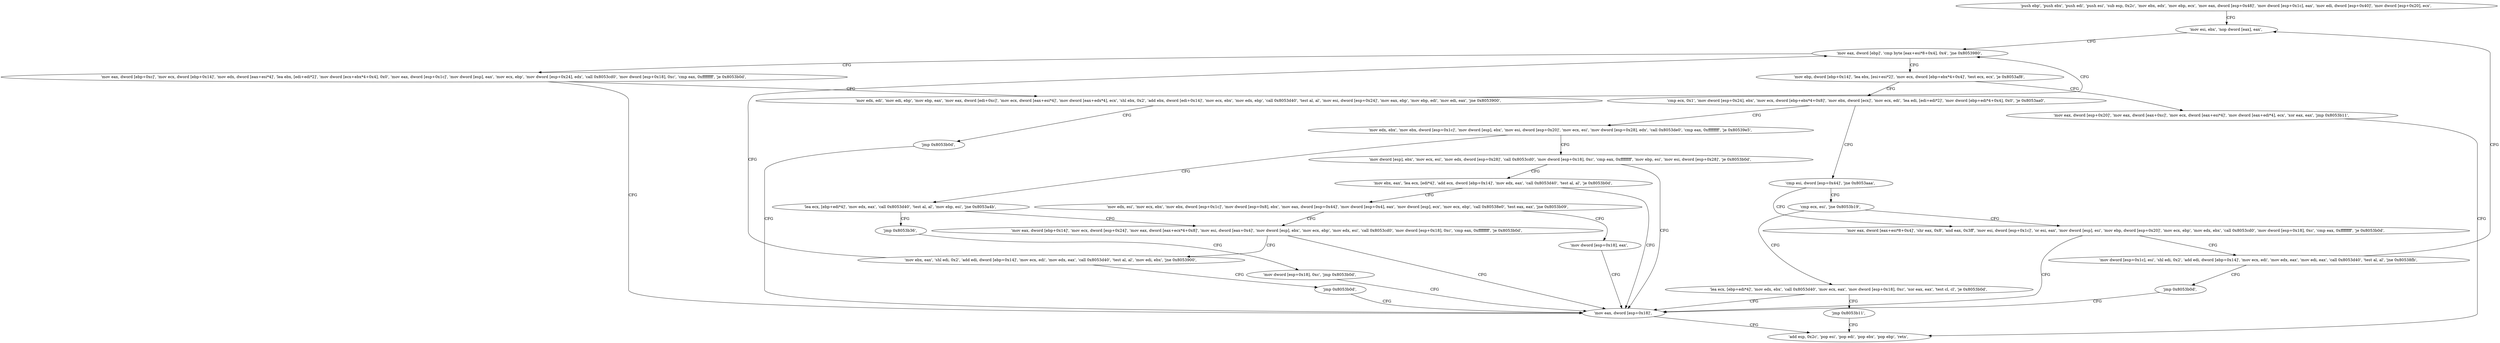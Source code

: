 digraph "func" {
"134559968" [label = "'push ebp', 'push ebx', 'push edi', 'push esi', 'sub esp, 0x2c', 'mov ebx, edx', 'mov ebp, ecx', 'mov eax, dword [esp+0x48]', 'mov dword [esp+0x1c], eax', 'mov edi, dword [esp+0x40]', 'mov dword [esp+0x20], ecx', " ]
"134559995" [label = "'mov esi, ebx', 'nop dword [eax], eax', " ]
"134560128" [label = "'mov ebp, dword [ebp+0x14]', 'lea ebx, [esi+esi*2]', 'mov ecx, dword [ebp+ebx*4+0x4]', 'test ecx, ecx', 'je 0x8053af8', " ]
"134560504" [label = "'mov eax, dword [esp+0x20]', 'mov eax, dword [eax+0xc]', 'mov ecx, dword [eax+esi*4]', 'mov dword [eax+edi*4], ecx', 'xor eax, eax', 'jmp 0x8053b11', " ]
"134560146" [label = "'cmp ecx, 0x1', 'mov dword [esp+0x24], ebx', 'mov ecx, dword [ebp+ebx*4+0x8]', 'mov ebx, dword [ecx]', 'mov ecx, edi', 'lea edi, [edi+edi*2]', 'mov dword [ebp+edi*4+0x4], 0x0', 'je 0x8053aa0', " ]
"134560010" [label = "'mov eax, dword [ebp+0xc]', 'mov ecx, dword [ebp+0x14]', 'mov edx, dword [eax+esi*4]', 'lea ebx, [edi+edi*2]', 'mov dword [ecx+ebx*4+0x4], 0x0', 'mov eax, dword [esp+0x1c]', 'mov dword [esp], eax', 'mov ecx, ebp', 'mov dword [esp+0x24], edx', 'call 0x8053cd0', 'mov dword [esp+0x18], 0xc', 'cmp eax, 0xffffffff', 'je 0x8053b0d', " ]
"134560525" [label = "'mov eax, dword [esp+0x18]', " ]
"134560065" [label = "'mov edx, edi', 'mov edi, ebp', 'mov ebp, eax', 'mov eax, dword [edi+0xc]', 'mov ecx, dword [eax+esi*4]', 'mov dword [eax+edx*4], ecx', 'shl ebx, 0x2', 'add ebx, dword [edi+0x14]', 'mov ecx, ebx', 'mov edx, ebp', 'call 0x8053d40', 'test al, al', 'mov esi, dword [esp+0x24]', 'mov eax, ebp', 'mov ebp, edi', 'mov edi, eax', 'jne 0x8053900', " ]
"134560529" [label = "'add esp, 0x2c', 'pop esi', 'pop edi', 'pop ebx', 'pop ebp', 'retn', " ]
"134560416" [label = "'cmp esi, dword [esp+0x44]', 'jne 0x8053aaa', " ]
"134560178" [label = "'mov edx, ebx', 'mov ebx, dword [esp+0x1c]', 'mov dword [esp], ebx', 'mov esi, dword [esp+0x20]', 'mov ecx, esi', 'mov dword [esp+0x28], edx', 'call 0x8053de0', 'cmp eax, 0xffffffff', 'je 0x80539e5', " ]
"134560000" [label = "'mov eax, dword [ebp]', 'cmp byte [eax+esi*8+0x4], 0x4', 'jne 0x8053980', " ]
"134560109" [label = "'jmp 0x8053b0d', " ]
"134560426" [label = "'mov eax, dword [eax+esi*8+0x4]', 'shr eax, 0x8', 'and eax, 0x3ff', 'mov esi, dword [esp+0x1c]', 'or esi, eax', 'mov dword [esp], esi', 'mov ebp, dword [esp+0x20]', 'mov ecx, ebp', 'mov edx, ebx', 'call 0x8053cd0', 'mov dword [esp+0x18], 0xc', 'cmp eax, 0xffffffff', 'je 0x8053b0d', " ]
"134560422" [label = "'cmp ecx, esi', 'jne 0x8053b19', " ]
"134560229" [label = "'mov dword [esp], ebx', 'mov ecx, esi', 'mov edx, dword [esp+0x28]', 'call 0x8053cd0', 'mov dword [esp+0x18], 0xc', 'cmp eax, 0xffffffff', 'mov ebp, esi', 'mov esi, dword [esp+0x28]', 'je 0x8053b0d', " ]
"134560207" [label = "'lea ecx, [ebp+edi*4]', 'mov edx, eax', 'call 0x8053d40', 'test al, al', 'mov ebp, esi', 'jne 0x8053a4b', " ]
"134560473" [label = "'mov dword [esp+0x1c], esi', 'shl edi, 0x2', 'add edi, dword [ebp+0x14]', 'mov ecx, edi', 'mov edx, eax', 'mov edi, eax', 'call 0x8053d40', 'test al, al', 'jne 0x80538fb', " ]
"134560537" [label = "'lea ecx, [ebp+edi*4]', 'mov edx, ebx', 'call 0x8053d40', 'mov ecx, eax', 'mov dword [esp+0x18], 0xc', 'xor eax, eax', 'test cl, cl', 'je 0x8053b0d', " ]
"134560266" [label = "'mov ebx, eax', 'lea ecx, [edi*4]', 'add ecx, dword [ebp+0x14]', 'mov edx, eax', 'call 0x8053d40', 'test al, al', 'je 0x8053b0d', " ]
"134560331" [label = "'mov eax, dword [ebp+0x14]', 'mov ecx, dword [esp+0x24]', 'mov eax, dword [eax+ecx*4+0x8]', 'mov esi, dword [eax+0x4]', 'mov dword [esp], ebx', 'mov ecx, ebp', 'mov edx, esi', 'call 0x8053cd0', 'mov dword [esp+0x18], 0xc', 'cmp eax, 0xffffffff', 'je 0x8053b0d', " ]
"134560224" [label = "'jmp 0x8053b36', " ]
"134560502" [label = "'jmp 0x8053b0d', " ]
"134560564" [label = "'jmp 0x8053b11', " ]
"134560293" [label = "'mov edx, esi', 'mov ecx, ebx', 'mov ebx, dword [esp+0x1c]', 'mov dword [esp+0x8], ebx', 'mov eax, dword [esp+0x44]', 'mov dword [esp+0x4], eax', 'mov dword [esp], ecx', 'mov ecx, ebp', 'call 0x80538e0', 'test eax, eax', 'jne 0x8053b09', " ]
"134560374" [label = "'mov ebx, eax', 'shl edi, 0x2', 'add edi, dword [ebp+0x14]', 'mov ecx, edi', 'mov edx, eax', 'call 0x8053d40', 'test al, al', 'mov edi, ebx', 'jne 0x8053900', " ]
"134560566" [label = "'mov dword [esp+0x18], 0xc', 'jmp 0x8053b0d', " ]
"134560521" [label = "'mov dword [esp+0x18], eax', " ]
"134560401" [label = "'jmp 0x8053b0d', " ]
"134559968" -> "134559995" [ label = "CFG" ]
"134559995" -> "134560000" [ label = "CFG" ]
"134560128" -> "134560504" [ label = "CFG" ]
"134560128" -> "134560146" [ label = "CFG" ]
"134560504" -> "134560529" [ label = "CFG" ]
"134560146" -> "134560416" [ label = "CFG" ]
"134560146" -> "134560178" [ label = "CFG" ]
"134560010" -> "134560525" [ label = "CFG" ]
"134560010" -> "134560065" [ label = "CFG" ]
"134560525" -> "134560529" [ label = "CFG" ]
"134560065" -> "134560000" [ label = "CFG" ]
"134560065" -> "134560109" [ label = "CFG" ]
"134560416" -> "134560426" [ label = "CFG" ]
"134560416" -> "134560422" [ label = "CFG" ]
"134560178" -> "134560229" [ label = "CFG" ]
"134560178" -> "134560207" [ label = "CFG" ]
"134560000" -> "134560128" [ label = "CFG" ]
"134560000" -> "134560010" [ label = "CFG" ]
"134560109" -> "134560525" [ label = "CFG" ]
"134560426" -> "134560525" [ label = "CFG" ]
"134560426" -> "134560473" [ label = "CFG" ]
"134560422" -> "134560537" [ label = "CFG" ]
"134560422" -> "134560426" [ label = "CFG" ]
"134560229" -> "134560525" [ label = "CFG" ]
"134560229" -> "134560266" [ label = "CFG" ]
"134560207" -> "134560331" [ label = "CFG" ]
"134560207" -> "134560224" [ label = "CFG" ]
"134560473" -> "134559995" [ label = "CFG" ]
"134560473" -> "134560502" [ label = "CFG" ]
"134560537" -> "134560525" [ label = "CFG" ]
"134560537" -> "134560564" [ label = "CFG" ]
"134560266" -> "134560525" [ label = "CFG" ]
"134560266" -> "134560293" [ label = "CFG" ]
"134560331" -> "134560525" [ label = "CFG" ]
"134560331" -> "134560374" [ label = "CFG" ]
"134560224" -> "134560566" [ label = "CFG" ]
"134560502" -> "134560525" [ label = "CFG" ]
"134560564" -> "134560529" [ label = "CFG" ]
"134560293" -> "134560521" [ label = "CFG" ]
"134560293" -> "134560331" [ label = "CFG" ]
"134560374" -> "134560000" [ label = "CFG" ]
"134560374" -> "134560401" [ label = "CFG" ]
"134560566" -> "134560525" [ label = "CFG" ]
"134560521" -> "134560525" [ label = "CFG" ]
"134560401" -> "134560525" [ label = "CFG" ]
}
